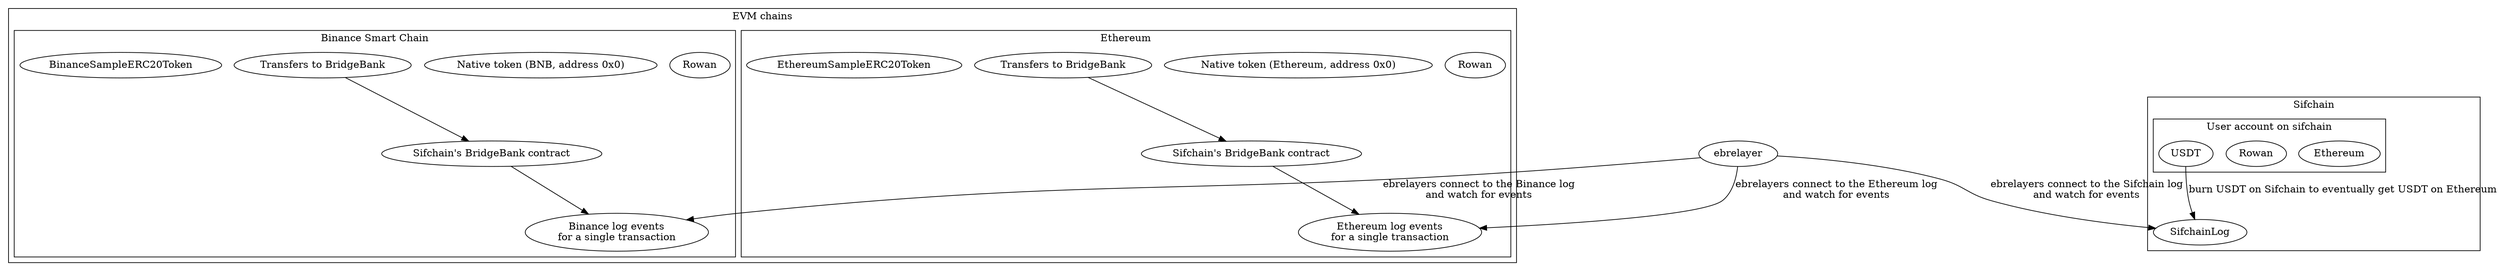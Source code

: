 digraph G {
    subgraph cluster_evm_chains {
        label="EVM chains"
        
        subgraph cluster_etherum {
            label="Ethereum"
            EthereumRowan [label="Rowan"]
            Ethereum [label="Native token (Ethereum, address 0x0)"]
            EthereumBridgeBank [label="Sifchain's BridgeBank contract"]
            EthereumLog [label="Ethereum log events\nfor a single transaction"]
            EthereumBridgeBank -> EthereumLog
            EthereumTransfers [label="Transfers to BridgeBank"]
            EthereumTransfers -> EthereumBridgeBank
            EthereumSampleERC20Token
        }
        subgraph cluster_binance {
            label="Binance Smart Chain"
            BinanceRowan [label="Rowan"]
            Bnb [label="Native token (BNB, address 0x0)"]
            BinanceBridgeBank [label="Sifchain's BridgeBank contract"]
            BinanceLog [label="Binance log events\nfor a single transaction"]
            BinanceBridgeBank -> BinanceLog
            BinanceTransfers [label="Transfers to BridgeBank"]
            BinanceTransfers -> BinanceBridgeBank
            BinanceSampleERC20Token
        }
   }
   ebrelayer -> EthereumLog [label="ebrelayers connect to the Ethereum log\nand watch for events"]
   ebrelayer -> BinanceLog [label="ebrelayers connect to the Binance log\nand watch for events"]
   ebrelayer -> SifchainLog [label="ebrelayers connect to the Sifchain log\nand watch for events"]
   subgraph cluster_sifchain {
       label="Sifchain"
       SifchainLog

       subgraph cluster_sample_user {
           label="User account on sifchain"
           SifchainEthereumInUserWallet [label="Ethereum"]
           SifchainRowanInUserWallet [label="Rowan"]
           UsdtInUserWallet [label="USDT"]
       }
       UsdtInUserWallet -> SifchainLog [label="burn USDT on Sifchain to eventually get USDT on Ethereum"]
   }
}
